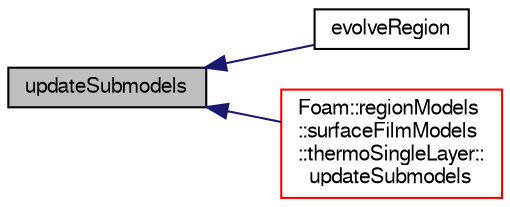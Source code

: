 digraph "updateSubmodels"
{
  bgcolor="transparent";
  edge [fontname="FreeSans",fontsize="10",labelfontname="FreeSans",labelfontsize="10"];
  node [fontname="FreeSans",fontsize="10",shape=record];
  rankdir="LR";
  Node715 [label="updateSubmodels",height=0.2,width=0.4,color="black", fillcolor="grey75", style="filled", fontcolor="black"];
  Node715 -> Node716 [dir="back",color="midnightblue",fontsize="10",style="solid",fontname="FreeSans"];
  Node716 [label="evolveRegion",height=0.2,width=0.4,color="black",URL="$a29042.html#afde8f52457f90e83a4eaf49755c19ec9",tooltip="Evolve the film equations. "];
  Node715 -> Node717 [dir="back",color="midnightblue",fontsize="10",style="solid",fontname="FreeSans"];
  Node717 [label="Foam::regionModels\l::surfaceFilmModels\l::thermoSingleLayer::\lupdateSubmodels",height=0.2,width=0.4,color="red",URL="$a29182.html#ac501f71648abc1a44b77ea4fcb9b2732",tooltip="Update the film sub-models. "];
}
